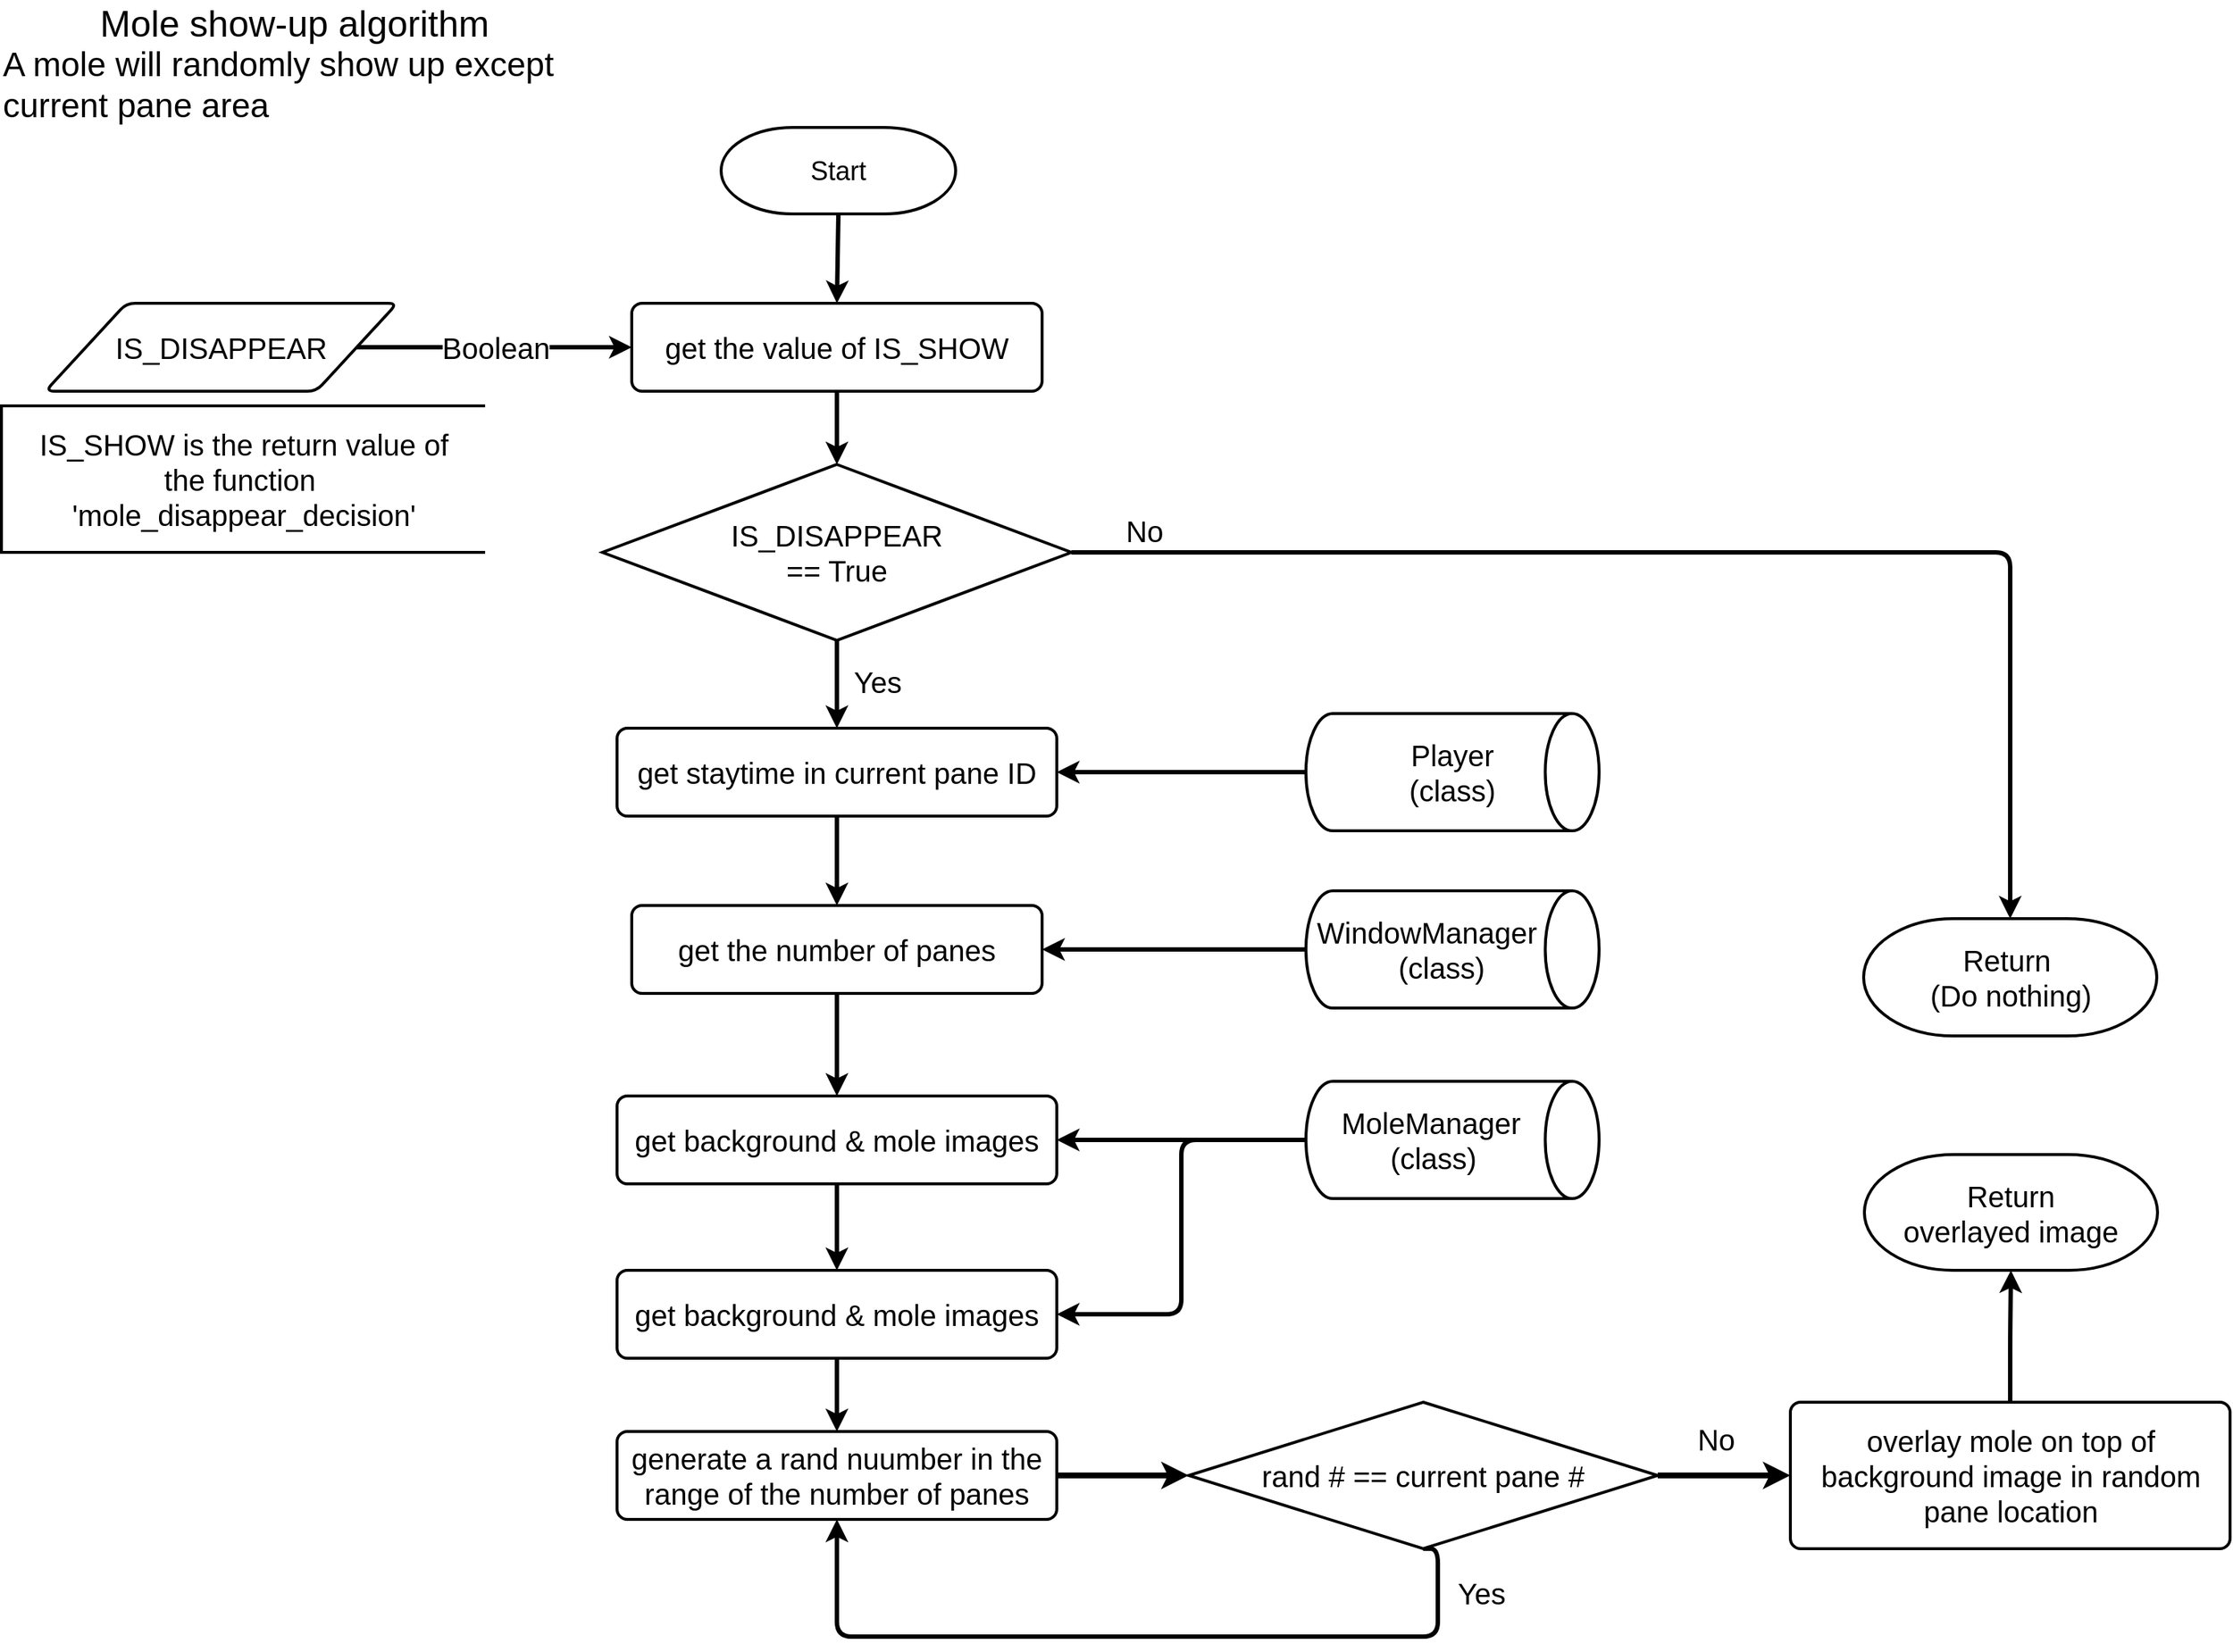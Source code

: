 <mxfile>
    <diagram id="cHDBii0c2ONsUYP5IjMH" name="Page-1">
        <mxGraphModel dx="3410" dy="1805" grid="1" gridSize="10" guides="1" tooltips="1" connect="1" arrows="1" fold="1" page="1" pageScale="1" pageWidth="827" pageHeight="1169" math="1" shadow="0">
            <root>
                <mxCell id="0"/>
                <mxCell id="1" parent="0"/>
                <mxCell id="3" value="Start" style="strokeWidth=2;html=1;shape=mxgraph.flowchart.terminator;whiteSpace=wrap;fontSize=18;" vertex="1" parent="1">
                    <mxGeometry x="361" y="100" width="160" height="59" as="geometry"/>
                </mxCell>
                <mxCell id="4" value="" style="endArrow=classic;html=1;fontSize=18;exitX=0.5;exitY=1;exitDx=0;exitDy=0;exitPerimeter=0;entryX=0.5;entryY=0;entryDx=0;entryDy=0;strokeWidth=3;" edge="1" parent="1" source="3" target="29">
                    <mxGeometry width="50" height="50" relative="1" as="geometry">
                        <mxPoint x="441" y="399" as="sourcePoint"/>
                        <mxPoint x="441" y="189" as="targetPoint"/>
                    </mxGeometry>
                </mxCell>
                <mxCell id="5" value="Mole show-up algorithm&lt;br&gt;&lt;div style=&quot;text-align: left ; font-size: 23px&quot;&gt;&lt;font style=&quot;font-size: 23px&quot;&gt;A mole will randomly show up except current pane area&lt;/font&gt;&lt;span&gt;&amp;nbsp;&lt;/span&gt;&lt;/div&gt;" style="text;html=1;strokeColor=none;fillColor=none;align=center;verticalAlign=middle;whiteSpace=wrap;rounded=0;fontSize=25;" vertex="1" parent="1">
                    <mxGeometry x="-130" y="20" width="400" height="71" as="geometry"/>
                </mxCell>
                <mxCell id="6" style="edgeStyle=none;html=1;exitX=0.5;exitY=1;exitDx=0;exitDy=0;entryX=0.5;entryY=0;entryDx=0;entryDy=0;fontSize=20;strokeWidth=3;" edge="1" parent="1" source="7" target="26">
                    <mxGeometry relative="1" as="geometry">
                        <mxPoint x="441" y="620" as="targetPoint"/>
                    </mxGeometry>
                </mxCell>
                <mxCell id="7" value="get staytime in current pane ID" style="rounded=1;whiteSpace=wrap;html=1;absoluteArcSize=1;arcSize=14;strokeWidth=2;fontSize=20;align=center;" vertex="1" parent="1">
                    <mxGeometry x="290" y="510" width="300" height="60" as="geometry"/>
                </mxCell>
                <mxCell id="8" value="Player&lt;br&gt;(class)" style="strokeWidth=2;html=1;shape=mxgraph.flowchart.direct_data;whiteSpace=wrap;fontSize=20;align=center;" vertex="1" parent="1">
                    <mxGeometry x="760" y="500" width="200" height="80" as="geometry"/>
                </mxCell>
                <mxCell id="9" value="" style="endArrow=classic;html=1;fontSize=20;exitX=0;exitY=0.5;exitDx=0;exitDy=0;exitPerimeter=0;entryX=1;entryY=0.5;entryDx=0;entryDy=0;strokeWidth=3;" edge="1" parent="1" source="8" target="7">
                    <mxGeometry width="50" height="50" relative="1" as="geometry">
                        <mxPoint x="441" y="690" as="sourcePoint"/>
                        <mxPoint x="491" y="640" as="targetPoint"/>
                    </mxGeometry>
                </mxCell>
                <mxCell id="27" style="edgeStyle=none;html=1;exitX=0;exitY=0.5;exitDx=0;exitDy=0;exitPerimeter=0;entryX=1;entryY=0.5;entryDx=0;entryDy=0;strokeWidth=3;" edge="1" parent="1" source="25" target="26">
                    <mxGeometry relative="1" as="geometry"/>
                </mxCell>
                <mxCell id="25" value="&lt;div&gt;&lt;span&gt;&amp;nbsp;WindowManager&lt;/span&gt;&lt;/div&gt;&amp;nbsp; &amp;nbsp; &amp;nbsp; &amp;nbsp; &amp;nbsp; &amp;nbsp;(class)" style="strokeWidth=2;html=1;shape=mxgraph.flowchart.direct_data;whiteSpace=wrap;fontSize=20;align=left;" vertex="1" parent="1">
                    <mxGeometry x="760" y="621" width="200" height="80" as="geometry"/>
                </mxCell>
                <mxCell id="30" style="edgeStyle=none;html=1;exitX=0.5;exitY=1;exitDx=0;exitDy=0;entryX=0.5;entryY=0;entryDx=0;entryDy=0;fontSize=20;strokeWidth=3;" edge="1" parent="1" source="26" target="32">
                    <mxGeometry relative="1" as="geometry"/>
                </mxCell>
                <mxCell id="26" value="get the number of panes" style="rounded=1;whiteSpace=wrap;html=1;absoluteArcSize=1;arcSize=14;strokeWidth=2;fontSize=20;align=center;" vertex="1" parent="1">
                    <mxGeometry x="300" y="631" width="280" height="60" as="geometry"/>
                </mxCell>
                <mxCell id="28" value="IS_DISAPPEAR" style="shape=parallelogram;html=1;strokeWidth=2;perimeter=parallelogramPerimeter;whiteSpace=wrap;rounded=1;arcSize=12;size=0.23;fontSize=20;" vertex="1" parent="1">
                    <mxGeometry x="-100" y="220" width="240" height="60" as="geometry"/>
                </mxCell>
                <mxCell id="38" style="edgeStyle=none;html=1;exitX=0.5;exitY=1;exitDx=0;exitDy=0;entryX=0.5;entryY=0;entryDx=0;entryDy=0;entryPerimeter=0;fontSize=20;strokeWidth=3;" edge="1" parent="1" source="29" target="37">
                    <mxGeometry relative="1" as="geometry"/>
                </mxCell>
                <mxCell id="29" value="get the value of IS_SHOW" style="rounded=1;whiteSpace=wrap;html=1;absoluteArcSize=1;arcSize=14;strokeWidth=2;fontSize=20;align=center;" vertex="1" parent="1">
                    <mxGeometry x="300" y="220" width="280" height="60" as="geometry"/>
                </mxCell>
                <mxCell id="48" style="edgeStyle=orthogonalEdgeStyle;html=1;exitX=0.5;exitY=1;exitDx=0;exitDy=0;entryX=0.5;entryY=0;entryDx=0;entryDy=0;fontSize=20;strokeWidth=3;" edge="1" parent="1" source="32" target="45">
                    <mxGeometry relative="1" as="geometry"/>
                </mxCell>
                <mxCell id="32" value="get background &amp;amp; mole images" style="rounded=1;whiteSpace=wrap;html=1;absoluteArcSize=1;arcSize=14;strokeWidth=2;fontSize=20;align=center;" vertex="1" parent="1">
                    <mxGeometry x="290" y="761" width="300" height="60" as="geometry"/>
                </mxCell>
                <mxCell id="34" style="edgeStyle=none;html=1;exitX=0;exitY=0.5;exitDx=0;exitDy=0;exitPerimeter=0;fontSize=20;entryX=1;entryY=0.5;entryDx=0;entryDy=0;strokeWidth=3;" edge="1" parent="1" source="33" target="32">
                    <mxGeometry relative="1" as="geometry">
                        <mxPoint x="590" y="791" as="targetPoint"/>
                    </mxGeometry>
                </mxCell>
                <mxCell id="47" style="edgeStyle=orthogonalEdgeStyle;html=1;exitX=0;exitY=0.5;exitDx=0;exitDy=0;exitPerimeter=0;entryX=1;entryY=0.5;entryDx=0;entryDy=0;fontSize=20;strokeWidth=3;" edge="1" parent="1" source="33" target="45">
                    <mxGeometry relative="1" as="geometry"/>
                </mxCell>
                <mxCell id="33" value="&lt;div&gt;&lt;span&gt;&amp;nbsp; &amp;nbsp; MoleManager&lt;/span&gt;&lt;/div&gt;&amp;nbsp; &amp;nbsp; &amp;nbsp; &amp;nbsp; &amp;nbsp; (class)" style="strokeWidth=2;html=1;shape=mxgraph.flowchart.direct_data;whiteSpace=wrap;fontSize=20;align=left;" vertex="1" parent="1">
                    <mxGeometry x="760" y="751" width="200" height="80" as="geometry"/>
                </mxCell>
                <mxCell id="39" style="edgeStyle=none;html=1;exitX=0.5;exitY=1;exitDx=0;exitDy=0;exitPerimeter=0;entryX=0.5;entryY=0;entryDx=0;entryDy=0;fontSize=20;strokeWidth=3;" edge="1" parent="1" source="37" target="7">
                    <mxGeometry relative="1" as="geometry"/>
                </mxCell>
                <mxCell id="74" style="edgeStyle=orthogonalEdgeStyle;html=1;exitX=1;exitY=0.5;exitDx=0;exitDy=0;exitPerimeter=0;fontSize=20;strokeWidth=3;" edge="1" parent="1" source="37" target="41">
                    <mxGeometry relative="1" as="geometry"/>
                </mxCell>
                <mxCell id="37" value="IS_DISAPPEAR&lt;br&gt;== True" style="strokeWidth=2;html=1;shape=mxgraph.flowchart.decision;whiteSpace=wrap;fontSize=20;align=center;" vertex="1" parent="1">
                    <mxGeometry x="280" y="330" width="320" height="120" as="geometry"/>
                </mxCell>
                <mxCell id="41" value="Return&amp;nbsp;&lt;br style=&quot;font-size: 20px;&quot;&gt;(Do nothing)" style="strokeWidth=2;html=1;shape=mxgraph.flowchart.terminator;whiteSpace=wrap;fontSize=20;" vertex="1" parent="1">
                    <mxGeometry x="1140.5" y="640" width="200" height="80" as="geometry"/>
                </mxCell>
                <mxCell id="43" value="No" style="text;html=1;strokeColor=none;fillColor=none;align=center;verticalAlign=middle;whiteSpace=wrap;rounded=0;fontSize=20;" vertex="1" parent="1">
                    <mxGeometry x="630" y="360" width="40" height="30" as="geometry"/>
                </mxCell>
                <mxCell id="44" value="Yes" style="text;html=1;strokeColor=none;fillColor=none;align=center;verticalAlign=middle;whiteSpace=wrap;rounded=0;fontSize=20;" vertex="1" parent="1">
                    <mxGeometry x="448" y="468" width="40" height="20" as="geometry"/>
                </mxCell>
                <mxCell id="51" style="edgeStyle=orthogonalEdgeStyle;html=1;exitX=0.5;exitY=1;exitDx=0;exitDy=0;entryX=0.5;entryY=0;entryDx=0;entryDy=0;fontSize=20;strokeWidth=3;" edge="1" parent="1" source="45" target="49">
                    <mxGeometry relative="1" as="geometry"/>
                </mxCell>
                <mxCell id="45" value="get background &amp;amp; mole images" style="rounded=1;whiteSpace=wrap;html=1;absoluteArcSize=1;arcSize=14;strokeWidth=2;fontSize=20;align=center;" vertex="1" parent="1">
                    <mxGeometry x="290" y="880" width="300" height="60" as="geometry"/>
                </mxCell>
                <mxCell id="52" style="edgeStyle=orthogonalEdgeStyle;html=1;exitX=1;exitY=0.5;exitDx=0;exitDy=0;fontSize=22;strokeWidth=4;" edge="1" parent="1" source="49" target="50">
                    <mxGeometry relative="1" as="geometry"/>
                </mxCell>
                <mxCell id="49" value="generate a rand nuumber in the range of the number of panes" style="rounded=1;whiteSpace=wrap;html=1;absoluteArcSize=1;arcSize=14;strokeWidth=2;fontSize=20;align=center;" vertex="1" parent="1">
                    <mxGeometry x="290" y="990" width="300" height="60" as="geometry"/>
                </mxCell>
                <mxCell id="53" style="edgeStyle=orthogonalEdgeStyle;html=1;exitX=0.5;exitY=1;exitDx=0;exitDy=0;exitPerimeter=0;entryX=0.5;entryY=1;entryDx=0;entryDy=0;fontSize=20;strokeWidth=3;" edge="1" parent="1" source="50" target="49">
                    <mxGeometry relative="1" as="geometry">
                        <Array as="points">
                            <mxPoint x="850" y="1130"/>
                            <mxPoint x="440" y="1130"/>
                        </Array>
                    </mxGeometry>
                </mxCell>
                <mxCell id="50" value="rand # == current pane #" style="strokeWidth=2;html=1;shape=mxgraph.flowchart.decision;whiteSpace=wrap;fontSize=20;align=center;" vertex="1" parent="1">
                    <mxGeometry x="680" y="970" width="320" height="100" as="geometry"/>
                </mxCell>
                <mxCell id="54" value="No" style="text;html=1;strokeColor=none;fillColor=none;align=center;verticalAlign=middle;whiteSpace=wrap;rounded=0;fontSize=20;" vertex="1" parent="1">
                    <mxGeometry x="1020" y="980" width="40" height="30" as="geometry"/>
                </mxCell>
                <mxCell id="55" value="Yes" style="text;html=1;strokeColor=none;fillColor=none;align=center;verticalAlign=middle;whiteSpace=wrap;rounded=0;fontSize=20;" vertex="1" parent="1">
                    <mxGeometry x="860" y="1090" width="40" height="20" as="geometry"/>
                </mxCell>
                <mxCell id="63" style="edgeStyle=orthogonalEdgeStyle;html=1;exitX=0.5;exitY=0;exitDx=0;exitDy=0;entryX=0.5;entryY=1;entryDx=0;entryDy=0;entryPerimeter=0;fontSize=22;strokeWidth=3;" edge="1" parent="1" source="58" target="60">
                    <mxGeometry relative="1" as="geometry"/>
                </mxCell>
                <mxCell id="58" value="overlay mole on top of background image in random pane location" style="rounded=1;whiteSpace=wrap;html=1;absoluteArcSize=1;arcSize=14;strokeWidth=2;fontSize=20;align=center;" vertex="1" parent="1">
                    <mxGeometry x="1090.5" y="970" width="300" height="100" as="geometry"/>
                </mxCell>
                <mxCell id="59" style="edgeStyle=orthogonalEdgeStyle;html=1;exitX=1;exitY=0.5;exitDx=0;exitDy=0;fontSize=22;strokeWidth=4;entryX=0;entryY=0.5;entryDx=0;entryDy=0;exitPerimeter=0;" edge="1" parent="1" source="50" target="58">
                    <mxGeometry relative="1" as="geometry">
                        <mxPoint x="600" y="1030" as="sourcePoint"/>
                        <mxPoint x="690" y="1030" as="targetPoint"/>
                    </mxGeometry>
                </mxCell>
                <mxCell id="60" value="Return &lt;br&gt;overlayed image" style="strokeWidth=2;html=1;shape=mxgraph.flowchart.terminator;whiteSpace=wrap;fontSize=20;" vertex="1" parent="1">
                    <mxGeometry x="1141" y="801" width="200" height="79" as="geometry"/>
                </mxCell>
                <mxCell id="70" value="" style="endArrow=classic;html=1;fontSize=20;strokeWidth=3;exitX=1;exitY=0.5;exitDx=0;exitDy=0;entryX=0;entryY=0.5;entryDx=0;entryDy=0;" edge="1" parent="1" source="28" target="29">
                    <mxGeometry relative="1" as="geometry">
                        <mxPoint x="810" y="570" as="sourcePoint"/>
                        <mxPoint x="910" y="570" as="targetPoint"/>
                    </mxGeometry>
                </mxCell>
                <mxCell id="71" value="Boolean" style="edgeLabel;resizable=0;html=1;align=center;verticalAlign=middle;fontSize=20;" connectable="0" vertex="1" parent="70">
                    <mxGeometry relative="1" as="geometry"/>
                </mxCell>
                <mxCell id="76" value="IS_SHOW is the return value of &lt;br&gt;the function&amp;nbsp;&lt;br&gt;'mole_disappear_decision'" style="strokeWidth=2;html=1;shape=mxgraph.flowchart.annotation_1;align=center;pointerEvents=1;fontSize=20;" vertex="1" parent="1">
                    <mxGeometry x="-130" y="290" width="330" height="100" as="geometry"/>
                </mxCell>
            </root>
        </mxGraphModel>
    </diagram>
</mxfile>